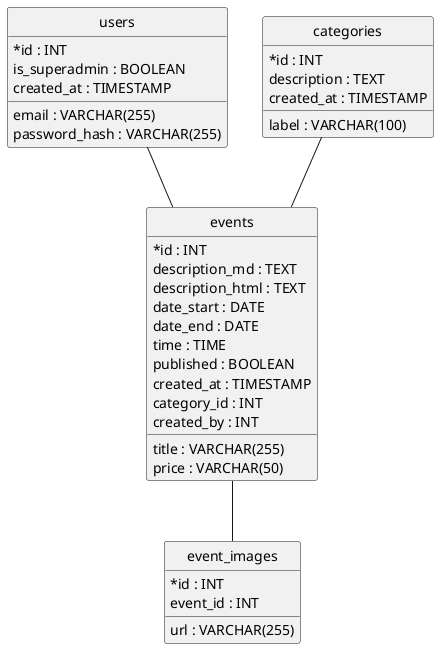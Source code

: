 @startuml
' Configuration
skinparam classAttributeIconSize 0
hide circle

entity "users" as users {
  *id : INT
  email : VARCHAR(255)
  password_hash : VARCHAR(255)
  is_superadmin : BOOLEAN
  created_at : TIMESTAMP
}

entity "categories" as categories {
  *id : INT
  label : VARCHAR(100)
  description : TEXT
  created_at : TIMESTAMP
}

entity "events" as events {
  title : VARCHAR(255)
  *id : INT
  description_md : TEXT
  description_html : TEXT
  price : VARCHAR(50)
  date_start : DATE
  date_end : DATE
  time : TIME
  published : BOOLEAN
  created_at : TIMESTAMP
  category_id : INT
  created_by : INT
}

entity "event_images" as event_images {
  *id : INT
  event_id : INT
  url : VARCHAR(255)
}

users -- events
categories -- events
events -- event_images

@enduml

